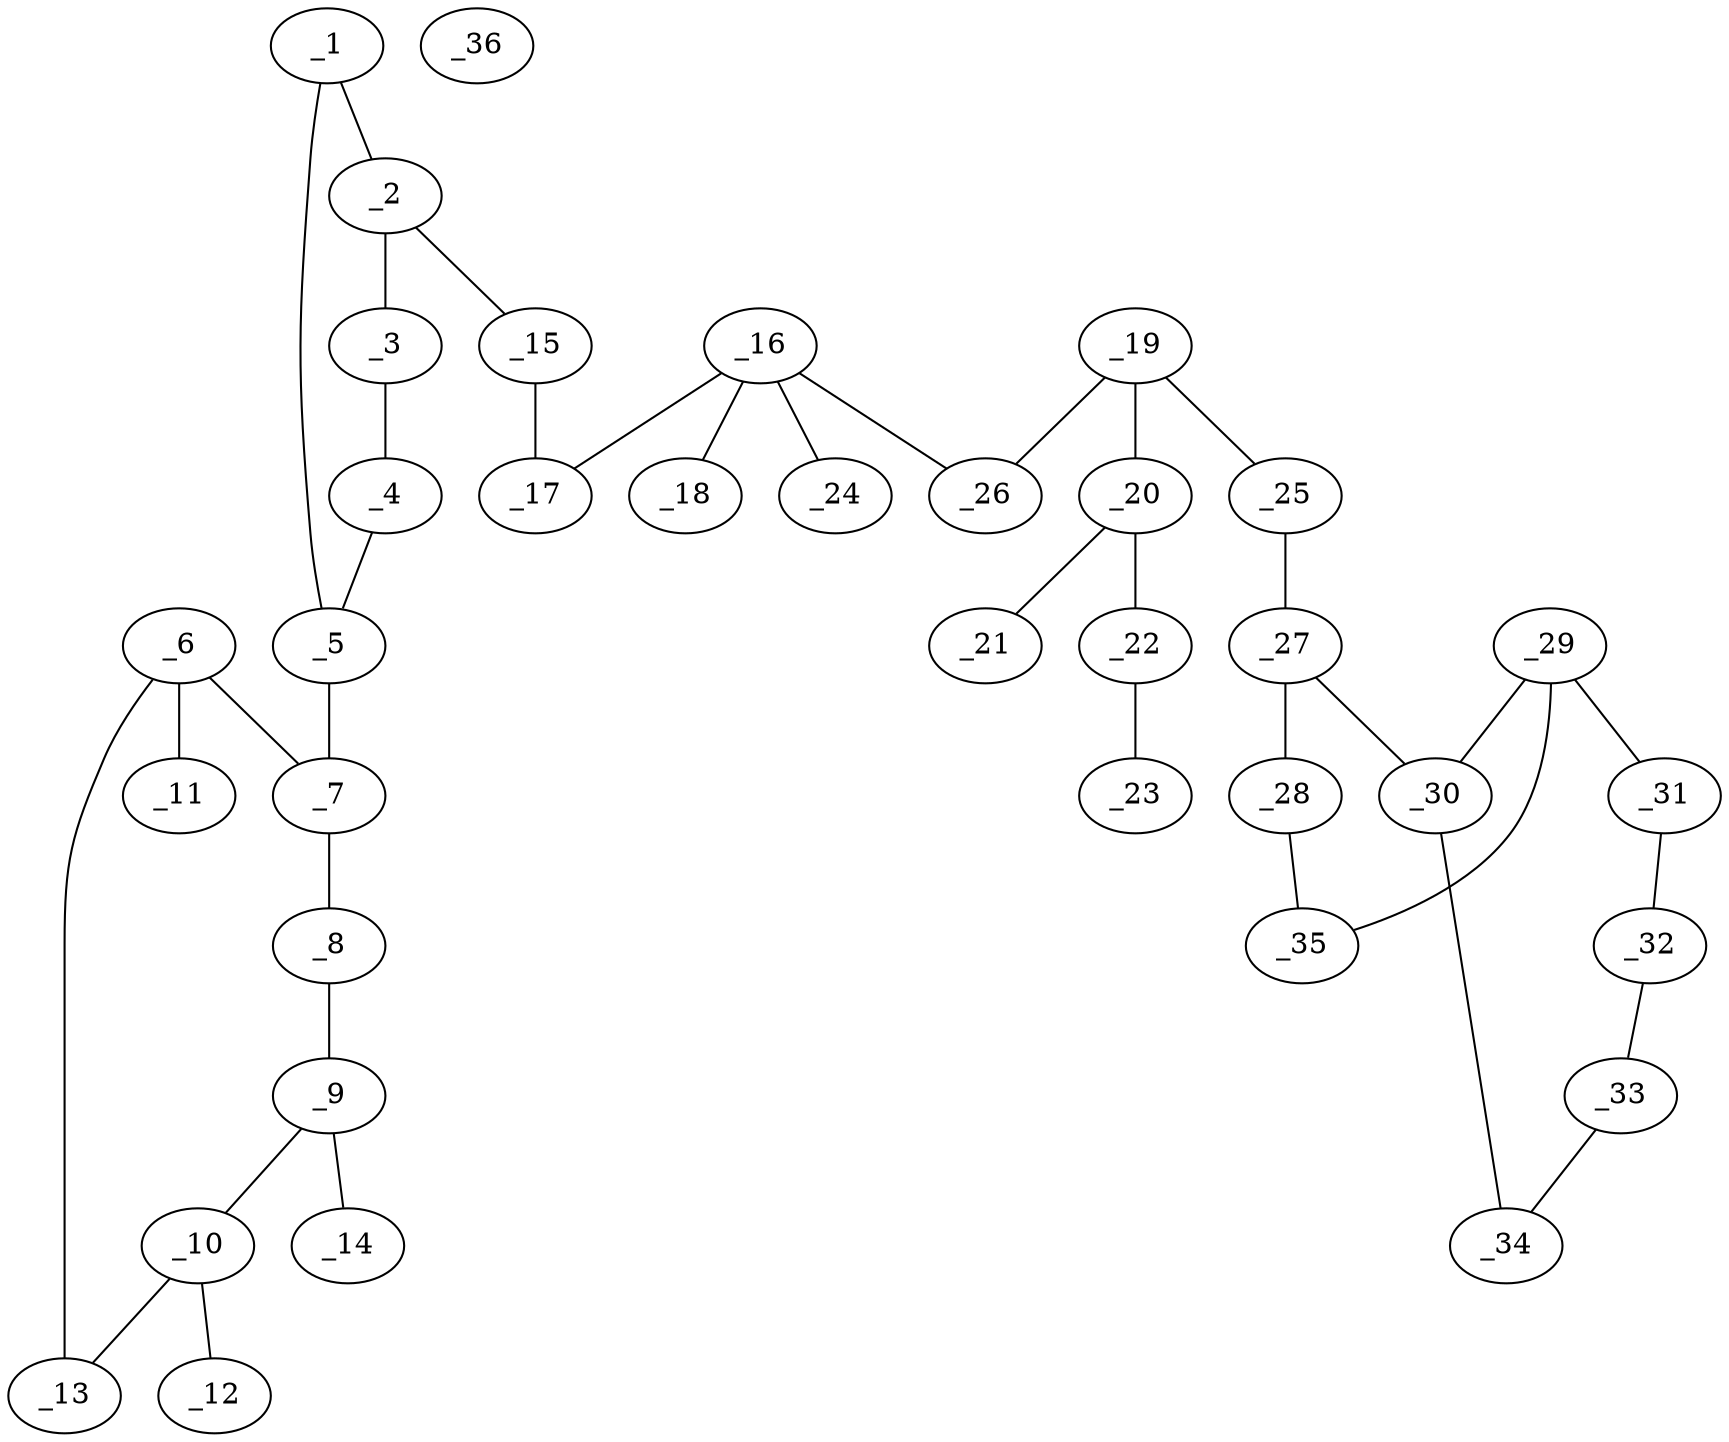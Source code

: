 graph molid682700 {
	_1	 [charge=0,
		chem=2,
		symbol="O  ",
		x="9.9295",
		y="1.5618"];
	_2	 [charge=0,
		chem=1,
		symbol="C  ",
		x="9.5227",
		y="0.6482"];
	_1 -- _2	 [valence=1];
	_5	 [charge=0,
		chem=1,
		symbol="C  ",
		x="10.924",
		y="1.4572"];
	_1 -- _5	 [valence=1];
	_3	 [charge=0,
		chem=1,
		symbol="C  ",
		x="10.2659",
		y="-0.0209"];
	_2 -- _3	 [valence=1];
	_15	 [charge=0,
		chem=1,
		symbol="C  ",
		x="8.5446",
		y="0.4403"];
	_2 -- _15	 [valence=1];
	_4	 [charge=0,
		chem=1,
		symbol="C  ",
		x="11.1319",
		y="0.4791"];
	_3 -- _4	 [valence=2];
	_4 -- _5	 [valence=1];
	_7	 [charge=0,
		chem=4,
		symbol="N  ",
		x="11.5931",
		y="2.2004"];
	_5 -- _7	 [valence=1];
	_6	 [charge=0,
		chem=1,
		symbol="C  ",
		x="12.5713",
		y="1.9925"];
	_6 -- _7	 [valence=1];
	_11	 [charge=0,
		chem=2,
		symbol="O  ",
		x="12.8803",
		y="1.0414"];
	_6 -- _11	 [valence=2];
	_13	 [charge=0,
		chem=4,
		symbol="N  ",
		x="13.2404",
		y="2.7356"];
	_6 -- _13	 [valence=1];
	_8	 [charge=0,
		chem=1,
		symbol="C  ",
		x="11.2841",
		y="3.1514"];
	_7 -- _8	 [valence=1];
	_9	 [charge=0,
		chem=1,
		symbol="C  ",
		x="11.9532",
		y="3.8946"];
	_8 -- _9	 [valence=2];
	_10	 [charge=0,
		chem=1,
		symbol="C  ",
		x="12.9314",
		y="3.6867"];
	_9 -- _10	 [valence=1];
	_14	 [charge=0,
		chem=1,
		symbol="C  ",
		x="11.6442",
		y="4.8456"];
	_9 -- _14	 [valence=1];
	_12	 [charge=0,
		chem=2,
		symbol="O  ",
		x="13.6005",
		y="4.4298"];
	_10 -- _12	 [valence=2];
	_10 -- _13	 [valence=1];
	_17	 [charge=0,
		chem=2,
		symbol="O  ",
		x="8.2356",
		y="-0.5108"];
	_15 -- _17	 [valence=1];
	_16	 [charge=0,
		chem=6,
		symbol="P  ",
		x="7.2574",
		y="-0.7187"];
	_16 -- _17	 [valence=1];
	_18	 [charge=0,
		chem=2,
		symbol="O  ",
		x="7.0495",
		y="0.2595"];
	_16 -- _18	 [valence=2];
	_24	 [charge=0,
		chem=2,
		symbol="O  ",
		x="7.4653",
		y="-1.6968"];
	_16 -- _24	 [valence=1];
	_26	 [charge=0,
		chem=4,
		symbol="N  ",
		x="6.2793",
		y="-0.9266"];
	_16 -- _26	 [valence=1];
	_19	 [charge=0,
		chem=1,
		symbol="C  ",
		x="5.9703",
		y="-1.8776"];
	_20	 [charge=0,
		chem=1,
		symbol="C  ",
		x="6.6394",
		y="-2.6208"];
	_19 -- _20	 [valence=1];
	_25	 [charge=0,
		chem=1,
		symbol="C  ",
		x="4.9921",
		y="-2.0856"];
	_19 -- _25	 [valence=1];
	_19 -- _26	 [valence=1];
	_21	 [charge=0,
		chem=2,
		symbol="O  ",
		x="6.3304",
		y="-3.5718"];
	_20 -- _21	 [valence=2];
	_22	 [charge=0,
		chem=2,
		symbol="O  ",
		x="7.6175",
		y="-2.4129"];
	_20 -- _22	 [valence=1];
	_23	 [charge=0,
		chem=1,
		symbol="C  ",
		x="8.2867",
		y="-3.156"];
	_22 -- _23	 [valence=1];
	_27	 [charge=0,
		chem=1,
		symbol="C  ",
		x="4.6831",
		y="-3.0366"];
	_25 -- _27	 [valence=1];
	_28	 [charge=0,
		chem=1,
		symbol="C  ",
		x="5.2709",
		y="-3.8456"];
	_27 -- _28	 [valence=2];
	_30	 [charge=0,
		chem=1,
		symbol="C  ",
		x="3.7321",
		y="-3.3456"];
	_27 -- _30	 [valence=1];
	_35	 [charge=0,
		chem=4,
		symbol="N  ",
		x="4.6831",
		y="-4.6547"];
	_28 -- _35	 [valence=1];
	_29	 [charge=0,
		chem=1,
		symbol="C  ",
		x="3.7321",
		y="-4.3456"];
	_29 -- _30	 [valence=2];
	_31	 [charge=0,
		chem=1,
		symbol="C  ",
		x="2.866",
		y="-4.8456"];
	_29 -- _31	 [valence=1];
	_29 -- _35	 [valence=1];
	_34	 [charge=0,
		chem=1,
		symbol="C  ",
		x="2.866",
		y="-2.8456"];
	_30 -- _34	 [valence=1];
	_32	 [charge=0,
		chem=1,
		symbol="C  ",
		x=2,
		y="-4.3456"];
	_31 -- _32	 [valence=2];
	_33	 [charge=0,
		chem=1,
		symbol="C  ",
		x=2,
		y="-3.3456"];
	_32 -- _33	 [valence=1];
	_33 -- _34	 [valence=2];
	_36	 [charge=0,
		chem=4,
		symbol="N  ",
		x="15.6005",
		y=0];
}
